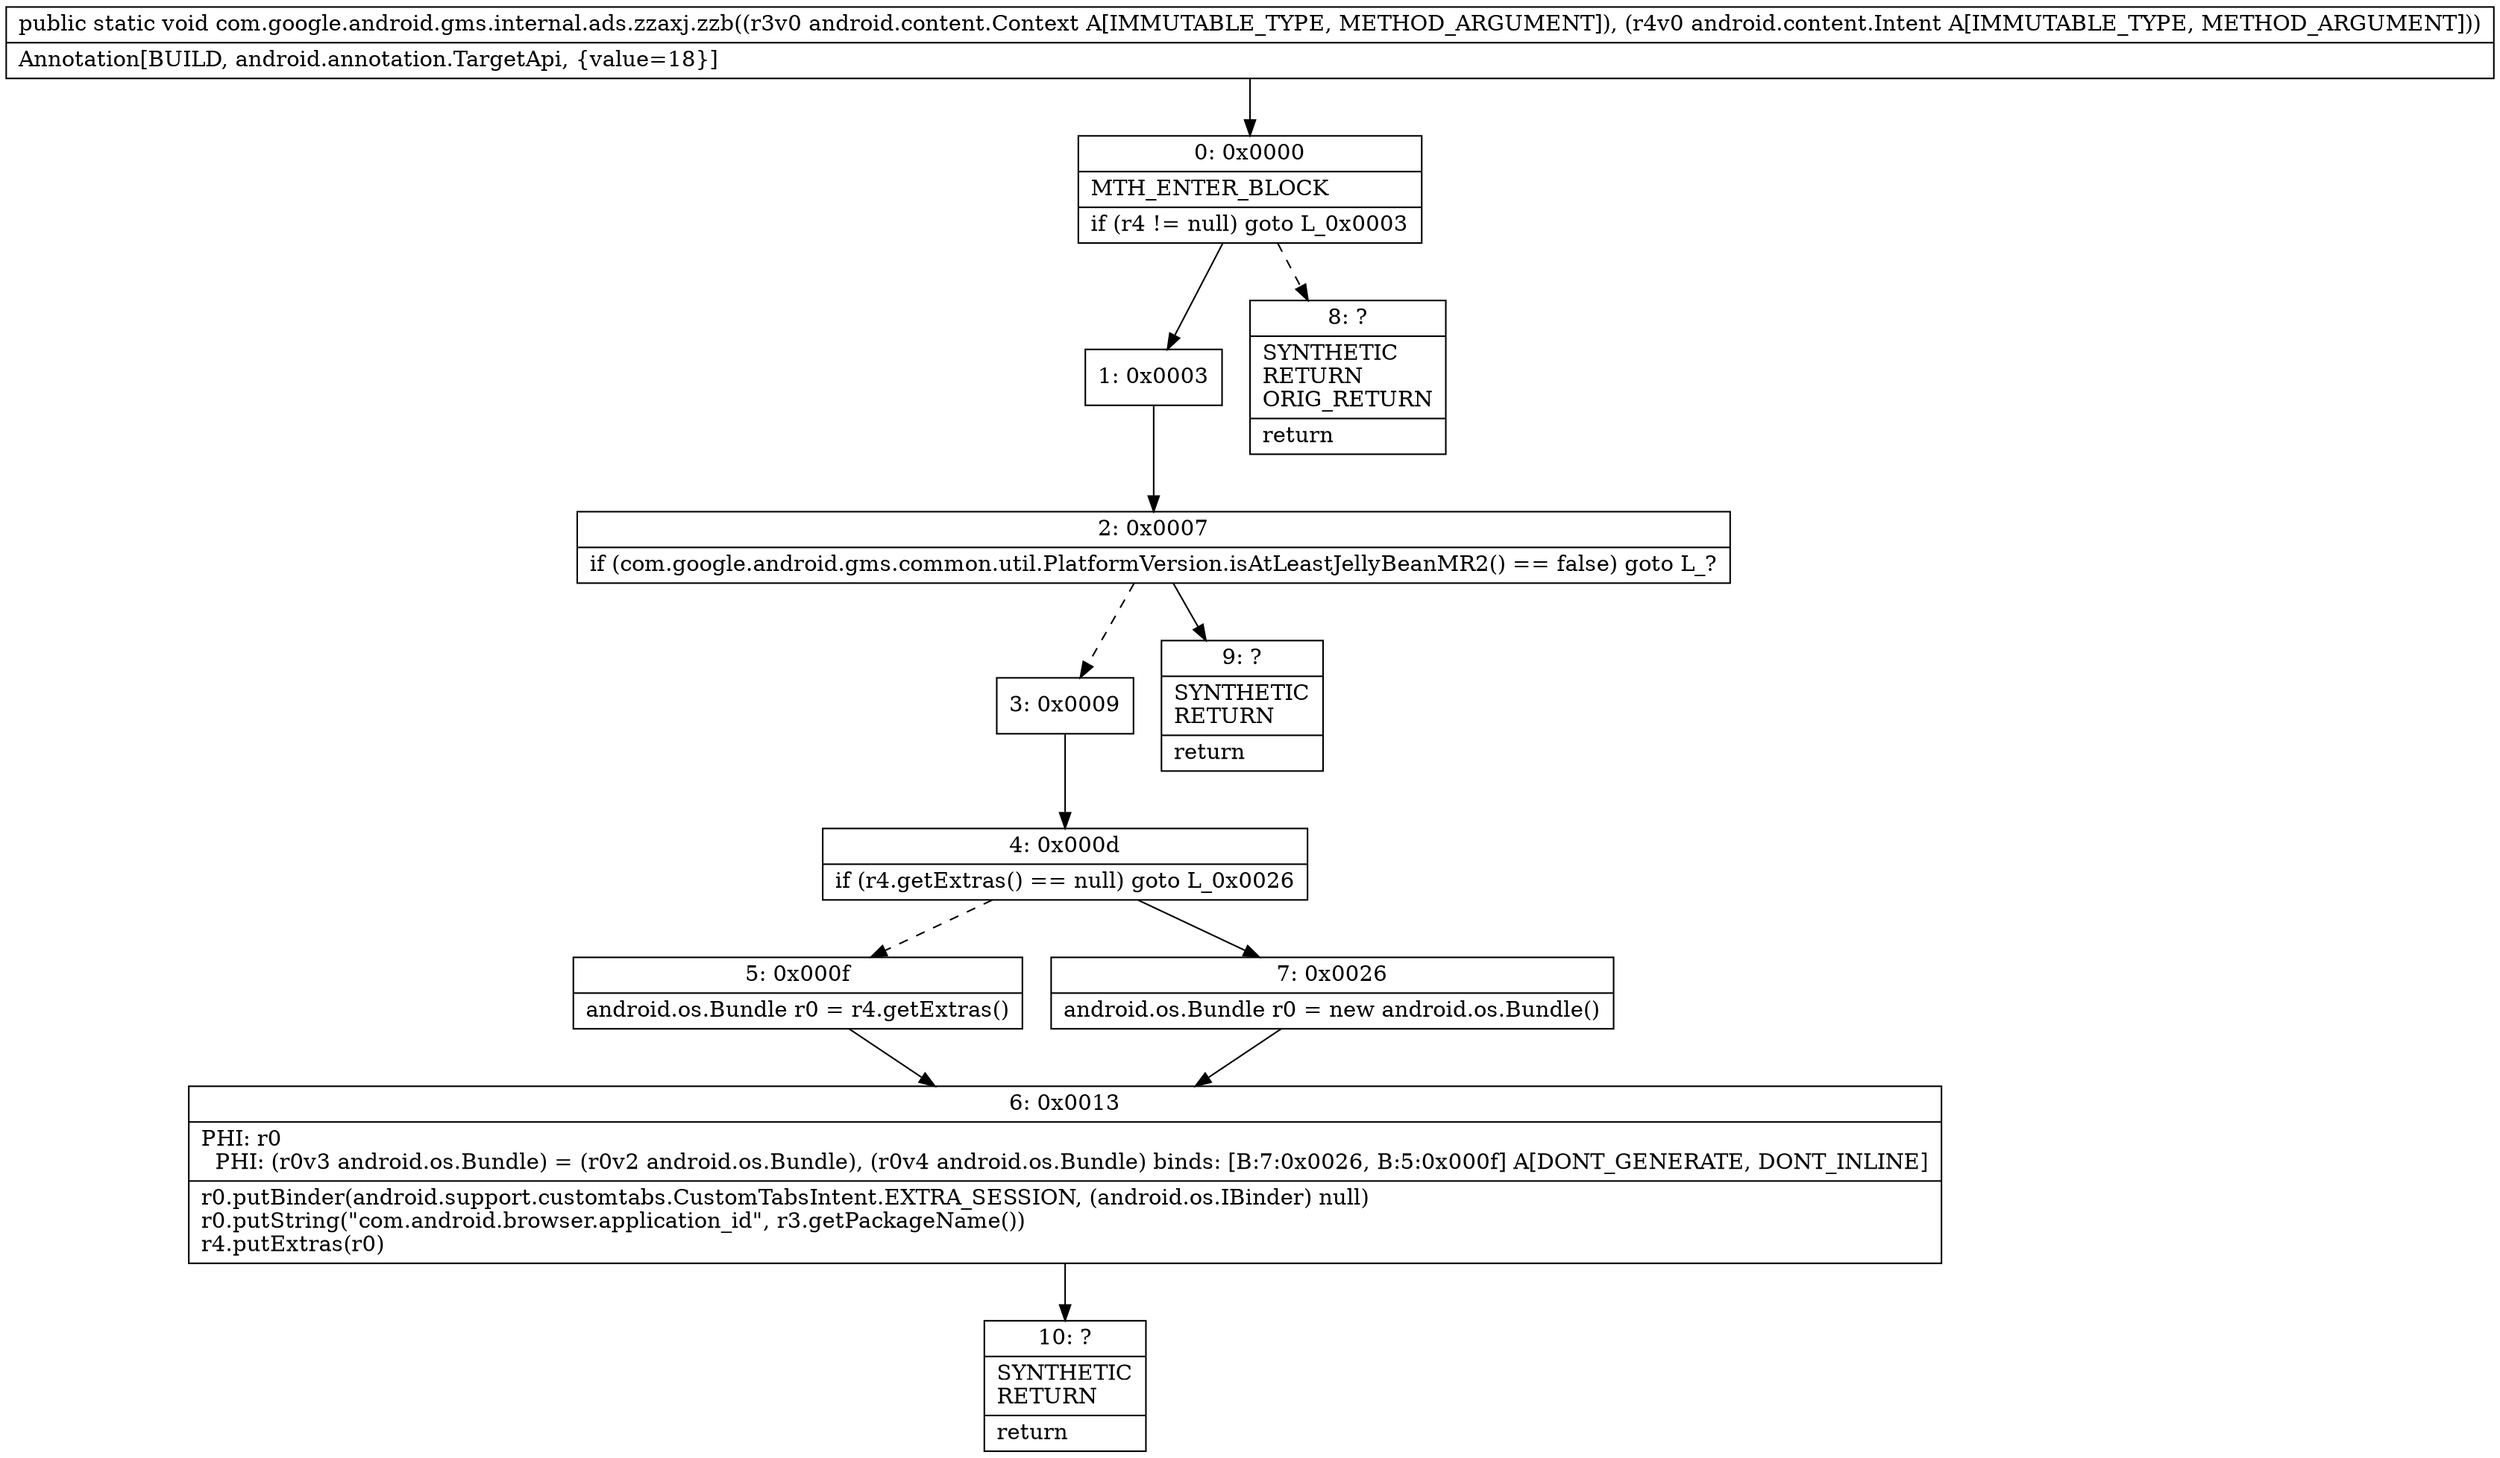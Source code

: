 digraph "CFG forcom.google.android.gms.internal.ads.zzaxj.zzb(Landroid\/content\/Context;Landroid\/content\/Intent;)V" {
Node_0 [shape=record,label="{0\:\ 0x0000|MTH_ENTER_BLOCK\l|if (r4 != null) goto L_0x0003\l}"];
Node_1 [shape=record,label="{1\:\ 0x0003}"];
Node_2 [shape=record,label="{2\:\ 0x0007|if (com.google.android.gms.common.util.PlatformVersion.isAtLeastJellyBeanMR2() == false) goto L_?\l}"];
Node_3 [shape=record,label="{3\:\ 0x0009}"];
Node_4 [shape=record,label="{4\:\ 0x000d|if (r4.getExtras() == null) goto L_0x0026\l}"];
Node_5 [shape=record,label="{5\:\ 0x000f|android.os.Bundle r0 = r4.getExtras()\l}"];
Node_6 [shape=record,label="{6\:\ 0x0013|PHI: r0 \l  PHI: (r0v3 android.os.Bundle) = (r0v2 android.os.Bundle), (r0v4 android.os.Bundle) binds: [B:7:0x0026, B:5:0x000f] A[DONT_GENERATE, DONT_INLINE]\l|r0.putBinder(android.support.customtabs.CustomTabsIntent.EXTRA_SESSION, (android.os.IBinder) null)\lr0.putString(\"com.android.browser.application_id\", r3.getPackageName())\lr4.putExtras(r0)\l}"];
Node_7 [shape=record,label="{7\:\ 0x0026|android.os.Bundle r0 = new android.os.Bundle()\l}"];
Node_8 [shape=record,label="{8\:\ ?|SYNTHETIC\lRETURN\lORIG_RETURN\l|return\l}"];
Node_9 [shape=record,label="{9\:\ ?|SYNTHETIC\lRETURN\l|return\l}"];
Node_10 [shape=record,label="{10\:\ ?|SYNTHETIC\lRETURN\l|return\l}"];
MethodNode[shape=record,label="{public static void com.google.android.gms.internal.ads.zzaxj.zzb((r3v0 android.content.Context A[IMMUTABLE_TYPE, METHOD_ARGUMENT]), (r4v0 android.content.Intent A[IMMUTABLE_TYPE, METHOD_ARGUMENT]))  | Annotation[BUILD, android.annotation.TargetApi, \{value=18\}]\l}"];
MethodNode -> Node_0;
Node_0 -> Node_1;
Node_0 -> Node_8[style=dashed];
Node_1 -> Node_2;
Node_2 -> Node_3[style=dashed];
Node_2 -> Node_9;
Node_3 -> Node_4;
Node_4 -> Node_5[style=dashed];
Node_4 -> Node_7;
Node_5 -> Node_6;
Node_6 -> Node_10;
Node_7 -> Node_6;
}

